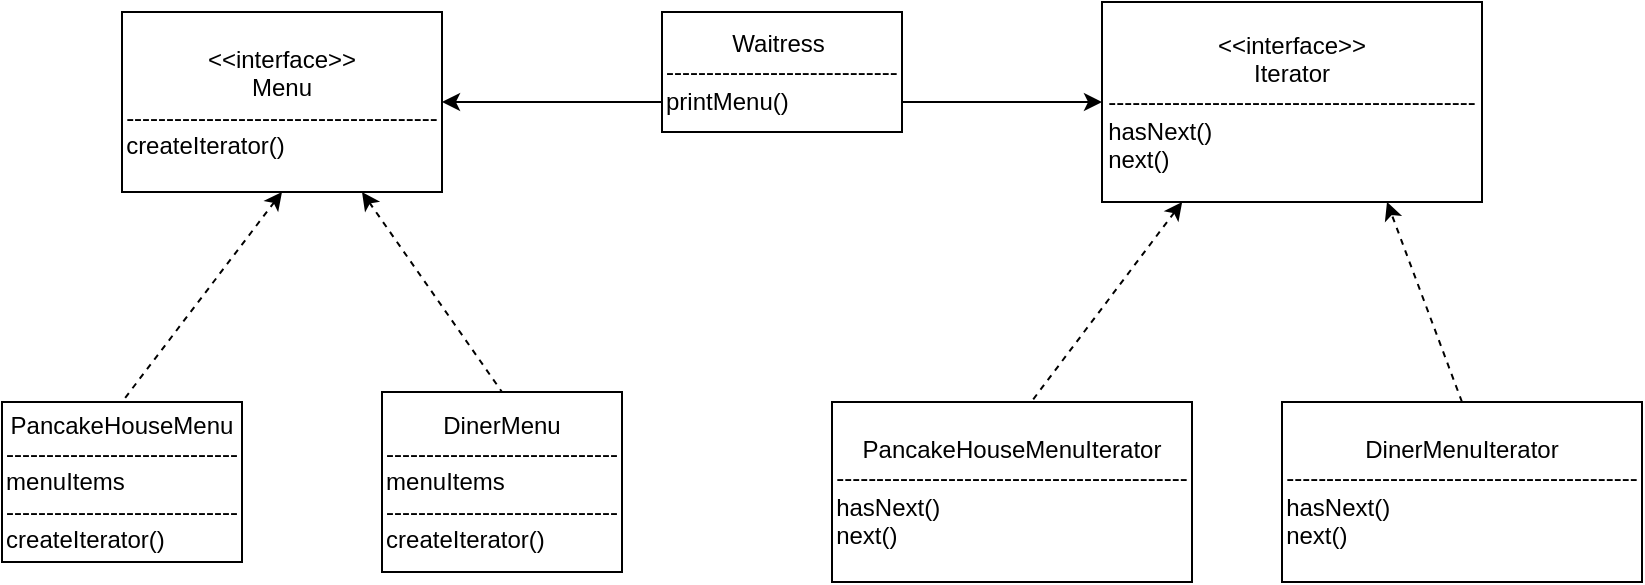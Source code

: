 <mxfile version="16.4.0" type="github">
  <diagram id="uuWlhSWDfOBKs5XeoUxB" name="Page-1">
    <mxGraphModel dx="865" dy="479" grid="1" gridSize="10" guides="1" tooltips="1" connect="1" arrows="1" fold="1" page="1" pageScale="1" pageWidth="850" pageHeight="1100" math="0" shadow="0">
      <root>
        <mxCell id="0" />
        <mxCell id="1" parent="0" />
        <mxCell id="9rhsJFWtSMnNC_u9lSqj-5" value="&lt;div style=&quot;text-align: center&quot;&gt;&lt;span&gt;Waitress&amp;nbsp;&lt;/span&gt;&lt;/div&gt;&lt;div style=&quot;text-align: center&quot;&gt;&lt;span&gt;-----------------------------&lt;/span&gt;&lt;/div&gt;printMenu()&lt;br&gt;&lt;div style=&quot;text-align: justify&quot;&gt;&lt;/div&gt;" style="rounded=0;whiteSpace=wrap;html=1;align=left;" vertex="1" parent="1">
          <mxGeometry x="340" y="175" width="120" height="60" as="geometry" />
        </mxCell>
        <mxCell id="9rhsJFWtSMnNC_u9lSqj-6" value="&amp;lt;&amp;lt;interface&amp;gt;&amp;gt;&lt;br&gt;Menu&lt;br&gt;---------------------------------------&lt;br&gt;&lt;div style=&quot;text-align: left&quot;&gt;&lt;span&gt;createIterator()&lt;/span&gt;&lt;/div&gt;" style="rounded=0;whiteSpace=wrap;html=1;" vertex="1" parent="1">
          <mxGeometry x="70" y="175" width="160" height="90" as="geometry" />
        </mxCell>
        <mxCell id="9rhsJFWtSMnNC_u9lSqj-7" value="DinerMenu&lt;br&gt;-----------------------------&lt;br&gt;&lt;div style=&quot;text-align: left&quot;&gt;&lt;span&gt;menuItems&lt;/span&gt;&lt;/div&gt;-----------------------------&lt;br&gt;&lt;div style=&quot;text-align: left&quot;&gt;&lt;span&gt;createIterator()&lt;/span&gt;&lt;/div&gt;" style="rounded=0;whiteSpace=wrap;html=1;" vertex="1" parent="1">
          <mxGeometry x="200" y="365" width="120" height="90" as="geometry" />
        </mxCell>
        <mxCell id="9rhsJFWtSMnNC_u9lSqj-8" value="PancakeHouseMenu&lt;br&gt;-----------------------------&lt;br&gt;&lt;div style=&quot;text-align: left&quot;&gt;&lt;span&gt;menuItems&lt;/span&gt;&lt;/div&gt;-----------------------------&lt;br&gt;&lt;div style=&quot;text-align: left&quot;&gt;&lt;span&gt;createIterator()&lt;/span&gt;&lt;/div&gt;" style="rounded=0;whiteSpace=wrap;html=1;" vertex="1" parent="1">
          <mxGeometry x="10" y="370" width="120" height="80" as="geometry" />
        </mxCell>
        <mxCell id="9rhsJFWtSMnNC_u9lSqj-9" value="&amp;lt;&amp;lt;interface&amp;gt;&amp;gt;&lt;br&gt;Iterator&lt;br&gt;----------------------------------------------&lt;br&gt;&lt;div style=&quot;text-align: left&quot;&gt;&lt;span&gt;hasNext()&lt;/span&gt;&lt;/div&gt;&lt;div style=&quot;text-align: left&quot;&gt;&lt;span&gt;next()&lt;/span&gt;&lt;/div&gt;" style="rounded=0;whiteSpace=wrap;html=1;" vertex="1" parent="1">
          <mxGeometry x="560" y="170" width="190" height="100" as="geometry" />
        </mxCell>
        <mxCell id="9rhsJFWtSMnNC_u9lSqj-10" value="PancakeHouseMenuIterator&lt;br&gt;--------------------------------------------&lt;br&gt;&lt;div style=&quot;text-align: left&quot;&gt;&lt;span&gt;hasNext()&lt;/span&gt;&lt;/div&gt;&lt;div style=&quot;text-align: left&quot;&gt;&lt;span&gt;next()&lt;/span&gt;&lt;/div&gt;" style="rounded=0;whiteSpace=wrap;html=1;" vertex="1" parent="1">
          <mxGeometry x="425" y="370" width="180" height="90" as="geometry" />
        </mxCell>
        <mxCell id="9rhsJFWtSMnNC_u9lSqj-11" value="DinerMenuIterator&lt;br&gt;--------------------------------------------&lt;br&gt;&lt;div style=&quot;text-align: left&quot;&gt;&lt;span&gt;hasNext()&lt;/span&gt;&lt;/div&gt;&lt;div style=&quot;text-align: left&quot;&gt;&lt;span&gt;next()&lt;/span&gt;&lt;/div&gt;" style="rounded=0;whiteSpace=wrap;html=1;" vertex="1" parent="1">
          <mxGeometry x="650" y="370" width="180" height="90" as="geometry" />
        </mxCell>
        <mxCell id="9rhsJFWtSMnNC_u9lSqj-19" value="" style="endArrow=none;dashed=1;html=1;rounded=0;startArrow=classic;startFill=1;exitX=0.5;exitY=1;exitDx=0;exitDy=0;entryX=0.5;entryY=0;entryDx=0;entryDy=0;" edge="1" parent="1" source="9rhsJFWtSMnNC_u9lSqj-6" target="9rhsJFWtSMnNC_u9lSqj-8">
          <mxGeometry width="50" height="50" relative="1" as="geometry">
            <mxPoint x="160" y="380" as="sourcePoint" />
            <mxPoint x="160" y="410" as="targetPoint" />
          </mxGeometry>
        </mxCell>
        <mxCell id="9rhsJFWtSMnNC_u9lSqj-23" value="" style="endArrow=none;dashed=1;html=1;rounded=0;entryX=0.5;entryY=0;entryDx=0;entryDy=0;exitX=0.75;exitY=1;exitDx=0;exitDy=0;startArrow=classic;startFill=1;" edge="1" parent="1" source="9rhsJFWtSMnNC_u9lSqj-6" target="9rhsJFWtSMnNC_u9lSqj-7">
          <mxGeometry width="50" height="50" relative="1" as="geometry">
            <mxPoint x="230" y="370" as="sourcePoint" />
            <mxPoint x="280" y="320" as="targetPoint" />
          </mxGeometry>
        </mxCell>
        <mxCell id="9rhsJFWtSMnNC_u9lSqj-25" value="" style="endArrow=classic;dashed=1;html=1;rounded=0;entryX=0.211;entryY=1;entryDx=0;entryDy=0;entryPerimeter=0;exitX=0.559;exitY=-0.015;exitDx=0;exitDy=0;exitPerimeter=0;endFill=1;" edge="1" parent="1" source="9rhsJFWtSMnNC_u9lSqj-10" target="9rhsJFWtSMnNC_u9lSqj-9">
          <mxGeometry width="50" height="50" relative="1" as="geometry">
            <mxPoint x="530" y="380" as="sourcePoint" />
            <mxPoint x="580" y="330" as="targetPoint" />
          </mxGeometry>
        </mxCell>
        <mxCell id="9rhsJFWtSMnNC_u9lSqj-27" value="" style="endArrow=classic;dashed=1;html=1;rounded=0;entryX=0.75;entryY=1;entryDx=0;entryDy=0;exitX=0.5;exitY=0;exitDx=0;exitDy=0;endFill=1;" edge="1" parent="1" source="9rhsJFWtSMnNC_u9lSqj-11" target="9rhsJFWtSMnNC_u9lSqj-9">
          <mxGeometry width="50" height="50" relative="1" as="geometry">
            <mxPoint x="680" y="370" as="sourcePoint" />
            <mxPoint x="730" y="320" as="targetPoint" />
          </mxGeometry>
        </mxCell>
        <mxCell id="9rhsJFWtSMnNC_u9lSqj-30" value="" style="endArrow=none;html=1;rounded=0;entryX=0;entryY=0.75;entryDx=0;entryDy=0;endFill=0;startArrow=classic;startFill=1;" edge="1" parent="1" source="9rhsJFWtSMnNC_u9lSqj-6" target="9rhsJFWtSMnNC_u9lSqj-5">
          <mxGeometry width="50" height="50" relative="1" as="geometry">
            <mxPoint x="390" y="270" as="sourcePoint" />
            <mxPoint x="440" y="220" as="targetPoint" />
          </mxGeometry>
        </mxCell>
        <mxCell id="9rhsJFWtSMnNC_u9lSqj-31" value="" style="endArrow=classic;html=1;rounded=0;entryX=0;entryY=0.5;entryDx=0;entryDy=0;exitX=1;exitY=0.75;exitDx=0;exitDy=0;" edge="1" parent="1" source="9rhsJFWtSMnNC_u9lSqj-5" target="9rhsJFWtSMnNC_u9lSqj-9">
          <mxGeometry width="50" height="50" relative="1" as="geometry">
            <mxPoint x="460" y="230" as="sourcePoint" />
            <mxPoint x="510" y="180" as="targetPoint" />
            <Array as="points" />
          </mxGeometry>
        </mxCell>
      </root>
    </mxGraphModel>
  </diagram>
</mxfile>

